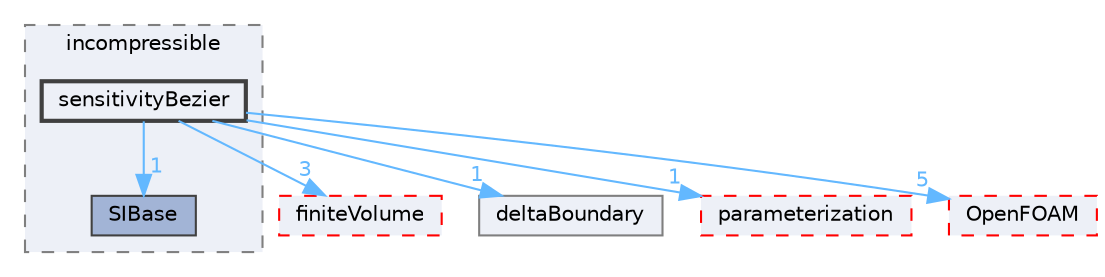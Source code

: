 digraph "src/optimisation/adjointOptimisation/adjoint/optimisation/adjointSensitivity/incompressible/sensitivityBezier"
{
 // LATEX_PDF_SIZE
  bgcolor="transparent";
  edge [fontname=Helvetica,fontsize=10,labelfontname=Helvetica,labelfontsize=10];
  node [fontname=Helvetica,fontsize=10,shape=box,height=0.2,width=0.4];
  compound=true
  subgraph clusterdir_2b473d201aab52bb890a8b3370c59272 {
    graph [ bgcolor="#edf0f7", pencolor="grey50", label="incompressible", fontname=Helvetica,fontsize=10 style="filled,dashed", URL="dir_2b473d201aab52bb890a8b3370c59272.html",tooltip=""]
  dir_c9f41f3719fa69d022e2a1134e41ed21 [label="SIBase", fillcolor="#a2b4d6", color="grey25", style="filled", URL="dir_c9f41f3719fa69d022e2a1134e41ed21.html",tooltip=""];
  dir_476e1f0bb08722b38e3080a7c4e4f52b [label="sensitivityBezier", fillcolor="#edf0f7", color="grey25", style="filled,bold", URL="dir_476e1f0bb08722b38e3080a7c4e4f52b.html",tooltip=""];
  }
  dir_9bd15774b555cf7259a6fa18f99fe99b [label="finiteVolume", fillcolor="#edf0f7", color="red", style="filled,dashed", URL="dir_9bd15774b555cf7259a6fa18f99fe99b.html",tooltip=""];
  dir_b2bffebd305523ae74de52534349e8c7 [label="deltaBoundary", fillcolor="#edf0f7", color="grey50", style="filled", URL="dir_b2bffebd305523ae74de52534349e8c7.html",tooltip=""];
  dir_b99de617d441e60a7bad4cdf0a5e480b [label="parameterization", fillcolor="#edf0f7", color="red", style="filled,dashed", URL="dir_b99de617d441e60a7bad4cdf0a5e480b.html",tooltip=""];
  dir_c5473ff19b20e6ec4dfe5c310b3778a8 [label="OpenFOAM", fillcolor="#edf0f7", color="red", style="filled,dashed", URL="dir_c5473ff19b20e6ec4dfe5c310b3778a8.html",tooltip=""];
  dir_476e1f0bb08722b38e3080a7c4e4f52b->dir_9bd15774b555cf7259a6fa18f99fe99b [headlabel="3", labeldistance=1.5 headhref="dir_003480_001387.html" href="dir_003480_001387.html" color="steelblue1" fontcolor="steelblue1"];
  dir_476e1f0bb08722b38e3080a7c4e4f52b->dir_b2bffebd305523ae74de52534349e8c7 [headlabel="1", labeldistance=1.5 headhref="dir_003480_000839.html" href="dir_003480_000839.html" color="steelblue1" fontcolor="steelblue1"];
  dir_476e1f0bb08722b38e3080a7c4e4f52b->dir_b99de617d441e60a7bad4cdf0a5e480b [headlabel="1", labeldistance=1.5 headhref="dir_003480_002783.html" href="dir_003480_002783.html" color="steelblue1" fontcolor="steelblue1"];
  dir_476e1f0bb08722b38e3080a7c4e4f52b->dir_c5473ff19b20e6ec4dfe5c310b3778a8 [headlabel="5", labeldistance=1.5 headhref="dir_003480_002695.html" href="dir_003480_002695.html" color="steelblue1" fontcolor="steelblue1"];
  dir_476e1f0bb08722b38e3080a7c4e4f52b->dir_c9f41f3719fa69d022e2a1134e41ed21 [headlabel="1", labeldistance=1.5 headhref="dir_003480_003521.html" href="dir_003480_003521.html" color="steelblue1" fontcolor="steelblue1"];
}
